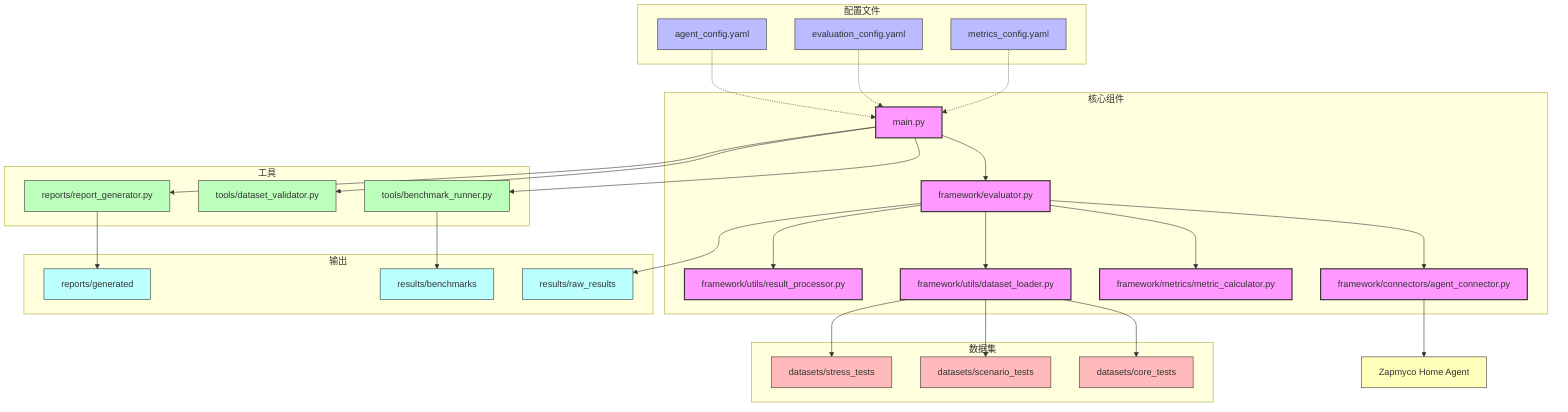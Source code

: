 flowchart TB
  subgraph "核心组件"
    main[main.py] --> evaluator[framework/evaluator.py]
    evaluator --> connector[framework/connectors/agent_connector.py]
    evaluator --> metrics[framework/metrics/metric_calculator.py]
    evaluator --> dataset_loader[framework/utils/dataset_loader.py]
    evaluator --> result_processor[framework/utils/result_processor.py]
  end
  
  subgraph "配置文件"
    agent_config[agent_config.yaml] -.-> main
    eval_config[evaluation_config.yaml] -.-> main
    metrics_config[metrics_config.yaml] -.-> main
  end
  
  subgraph "工具"
    main --> benchmark[tools/benchmark_runner.py]
    main --> validator[tools/dataset_validator.py]
    main --> report_gen[reports/report_generator.py]
  end
  
  subgraph "数据集"
    dataset_loader --> core_tests[datasets/core_tests]
    dataset_loader --> scenario_tests[datasets/scenario_tests]
    dataset_loader --> stress_tests[datasets/stress_tests]
  end
  
  subgraph "输出"
    evaluator --> raw_results[results/raw_results]
    benchmark --> benchmark_results[results/benchmarks]
    report_gen --> reports[reports/generated]
  end
  
  connector --> agent[Zapmyco Home Agent]
  
  classDef core fill:#f9f,stroke:#333,stroke-width:2px;
  classDef config fill:#bbf,stroke:#333,stroke-width:1px;
  classDef tools fill:#bfb,stroke:#333,stroke-width:1px;
  classDef data fill:#fbb,stroke:#333,stroke-width:1px;
  classDef output fill:#bff,stroke:#333,stroke-width:1px;
  classDef external fill:#ffb,stroke:#333,stroke-width:1px;
  
  class main,evaluator,connector,metrics,dataset_loader,result_processor core;
  class agent_config,eval_config,metrics_config config;
  class benchmark,validator,report_gen tools;
  class core_tests,scenario_tests,stress_tests data;
  class raw_results,benchmark_results,reports output;
  class agent external;